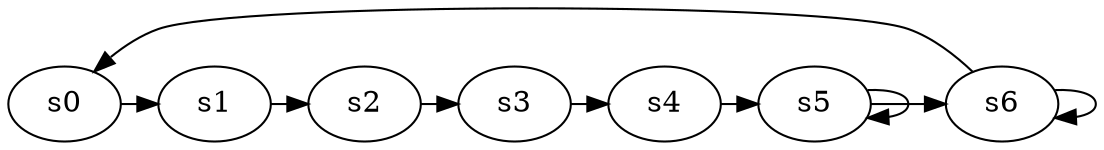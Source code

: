 digraph game_0456_cycle_7 {
    s0 [name="s0", player=0];
    s1 [name="s1", player=1, target=1];
    s2 [name="s2", player=0, target=1];
    s3 [name="s3", player=1];
    s4 [name="s4", player=1];
    s5 [name="s5", player=1];
    s6 [name="s6", player=0];

    s0 -> s1 [constraint="time == 7 || time == 11"];
    s1 -> s2 [constraint="time % 5 == 3"];
    s2 -> s3 [constraint="time == 3 || time == 6 || time == 12 || time == 17 || time == 22 || time == 24"];
    s3 -> s4 [constraint="time % 4 == 0"];
    s4 -> s5 [constraint="time % 6 == 3"];
    s5 -> s6 [constraint="time == 0 || time == 4 || time == 9 || time == 17 || time == 18 || time == 21"];
    s6 -> s0 [constraint="time % 6 == 5"];
    s5 -> s5 [constraint="time % 3 == 0"];
    s6 -> s6 [constraint="time % 3 == 0"];
}
